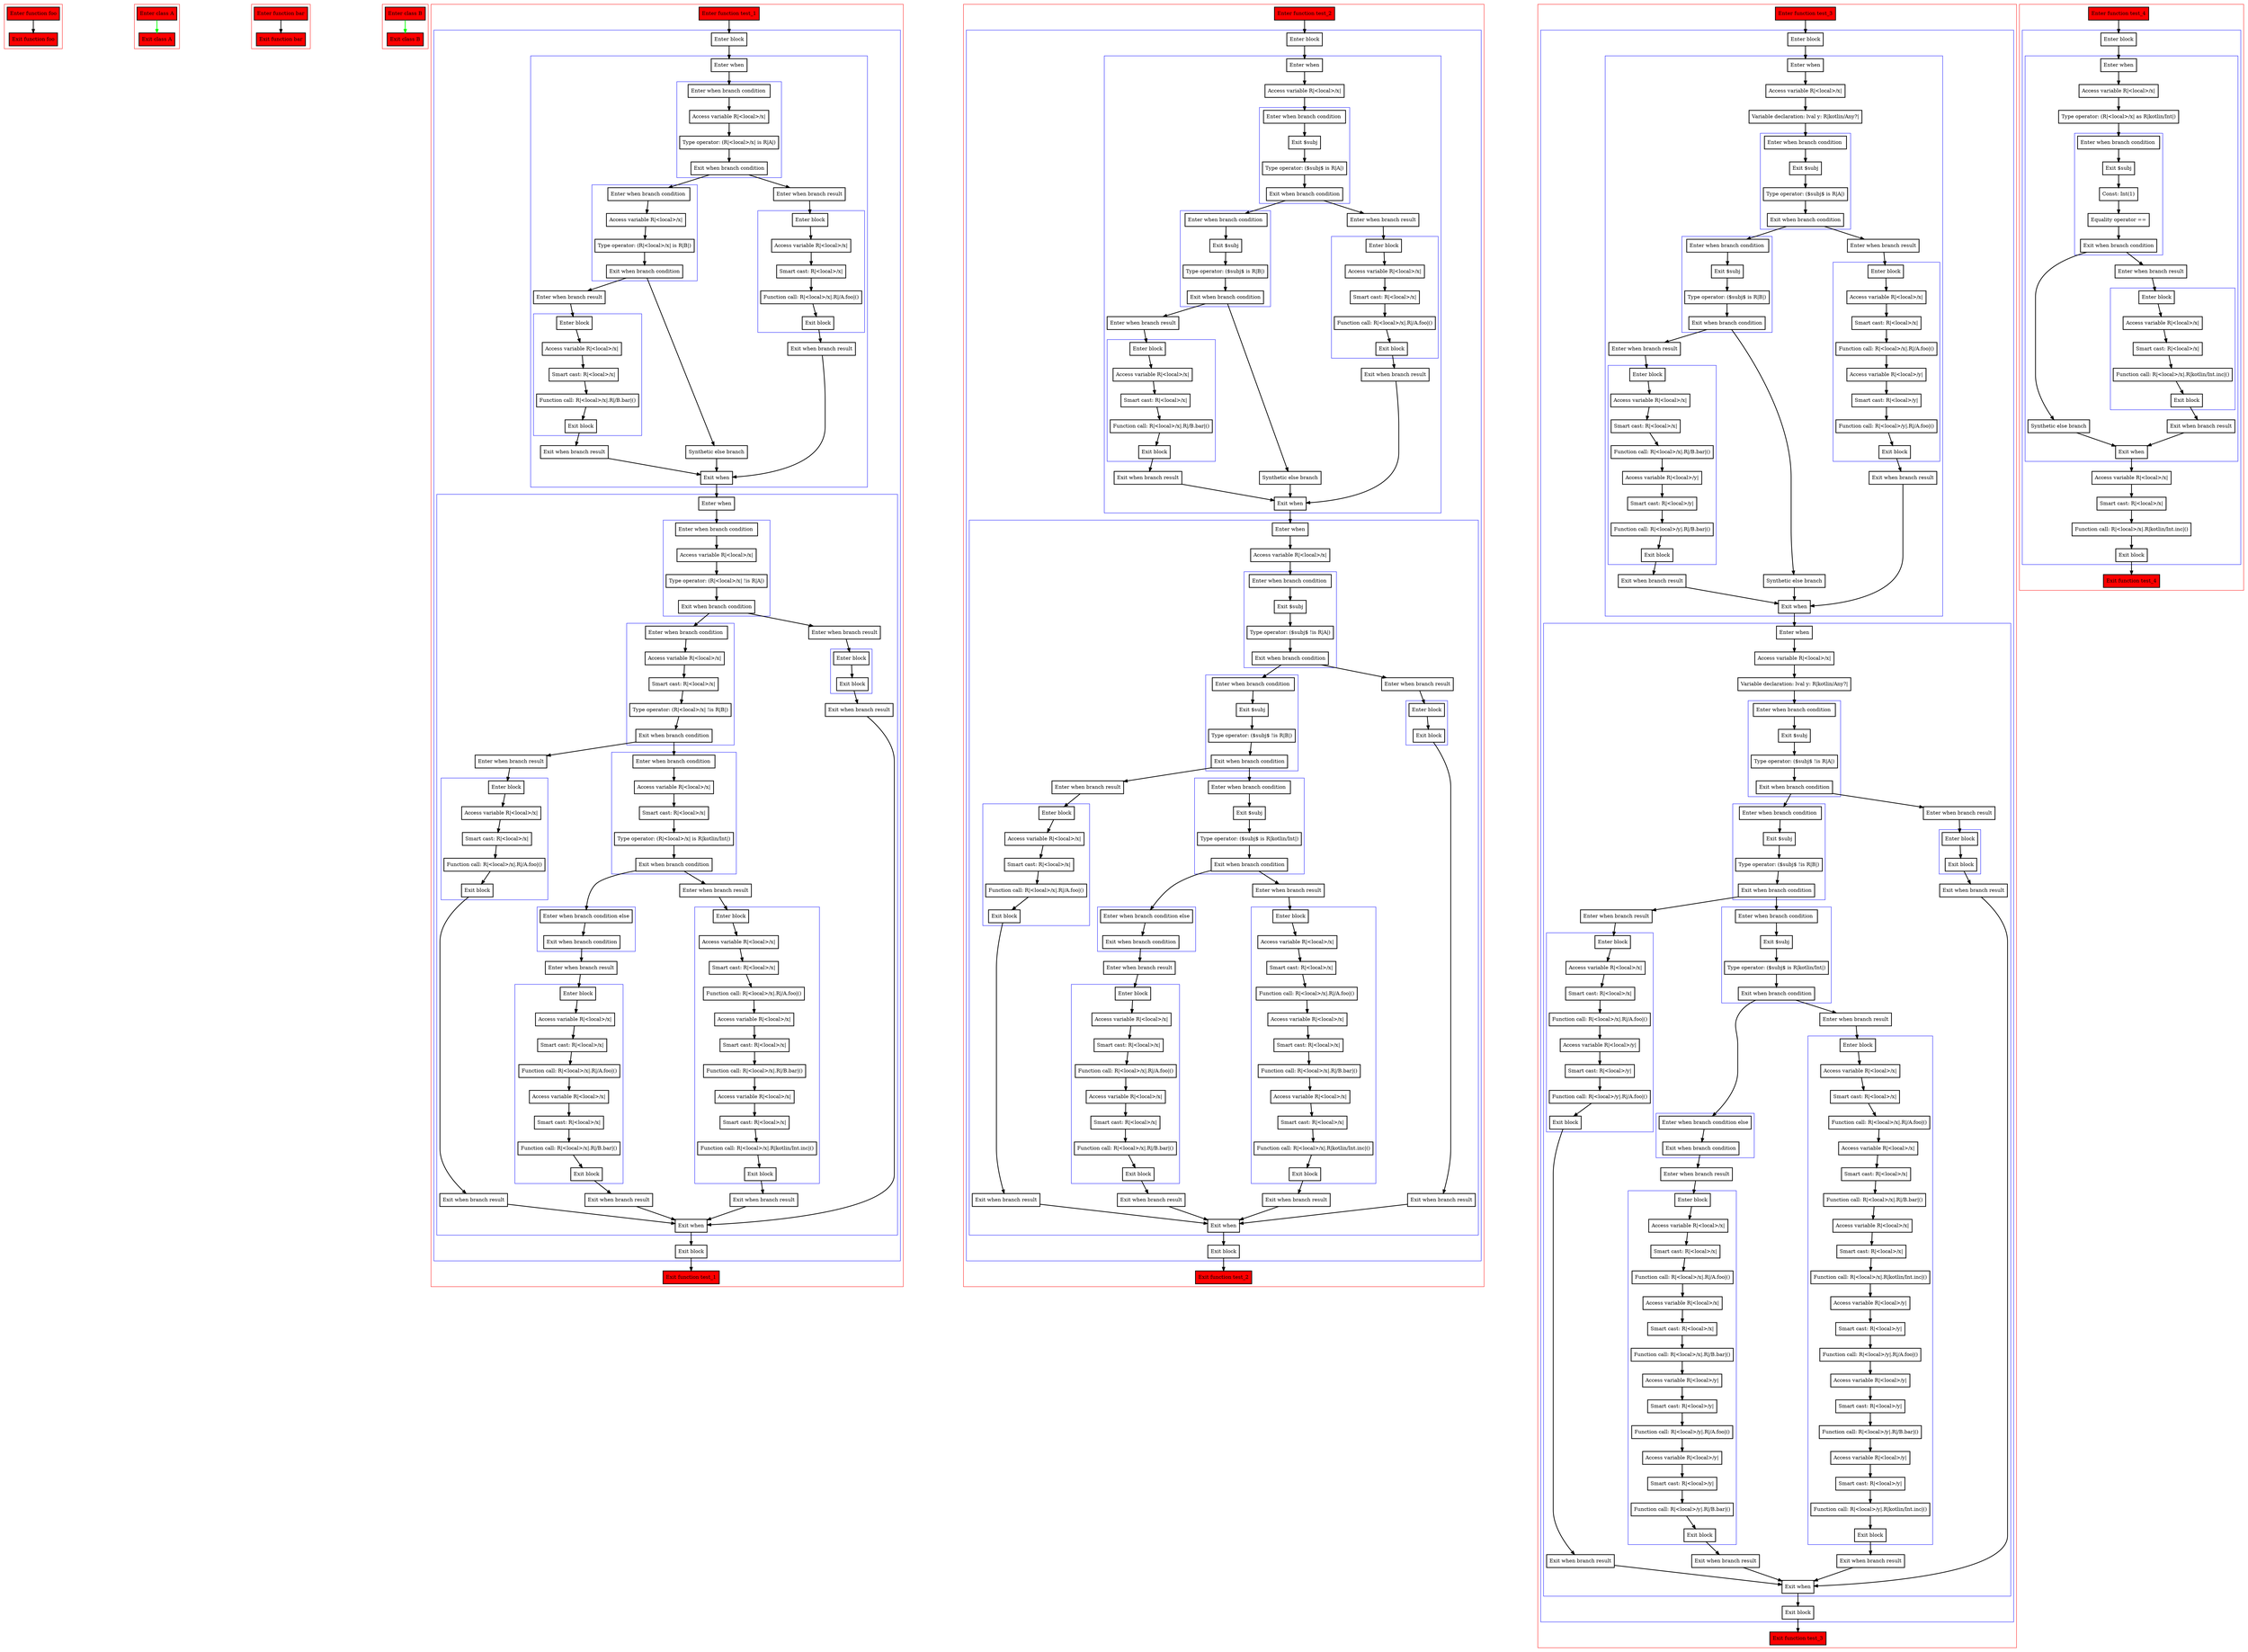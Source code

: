 digraph when_kt {
    graph [nodesep=3]
    node [shape=box penwidth=2]
    edge [penwidth=2]

    subgraph cluster_0 {
        color=red
        0 [label="Enter function foo" style="filled" fillcolor=red];
        1 [label="Exit function foo" style="filled" fillcolor=red];
    }
    0 -> {1};

    subgraph cluster_1 {
        color=red
        2 [label="Enter class A" style="filled" fillcolor=red];
        3 [label="Exit class A" style="filled" fillcolor=red];
    }
    2 -> {3} [color=green];

    subgraph cluster_2 {
        color=red
        4 [label="Enter function bar" style="filled" fillcolor=red];
        5 [label="Exit function bar" style="filled" fillcolor=red];
    }
    4 -> {5};

    subgraph cluster_3 {
        color=red
        6 [label="Enter class B" style="filled" fillcolor=red];
        7 [label="Exit class B" style="filled" fillcolor=red];
    }
    6 -> {7} [color=green];

    subgraph cluster_4 {
        color=red
        8 [label="Enter function test_1" style="filled" fillcolor=red];
        subgraph cluster_5 {
            color=blue
            9 [label="Enter block"];
            subgraph cluster_6 {
                color=blue
                10 [label="Enter when"];
                subgraph cluster_7 {
                    color=blue
                    11 [label="Enter when branch condition "];
                    12 [label="Access variable R|<local>/x|"];
                    13 [label="Type operator: (R|<local>/x| is R|A|)"];
                    14 [label="Exit when branch condition"];
                }
                subgraph cluster_8 {
                    color=blue
                    15 [label="Enter when branch condition "];
                    16 [label="Access variable R|<local>/x|"];
                    17 [label="Type operator: (R|<local>/x| is R|B|)"];
                    18 [label="Exit when branch condition"];
                }
                19 [label="Synthetic else branch"];
                20 [label="Enter when branch result"];
                subgraph cluster_9 {
                    color=blue
                    21 [label="Enter block"];
                    22 [label="Access variable R|<local>/x|"];
                    23 [label="Smart cast: R|<local>/x|"];
                    24 [label="Function call: R|<local>/x|.R|/B.bar|()"];
                    25 [label="Exit block"];
                }
                26 [label="Exit when branch result"];
                27 [label="Enter when branch result"];
                subgraph cluster_10 {
                    color=blue
                    28 [label="Enter block"];
                    29 [label="Access variable R|<local>/x|"];
                    30 [label="Smart cast: R|<local>/x|"];
                    31 [label="Function call: R|<local>/x|.R|/A.foo|()"];
                    32 [label="Exit block"];
                }
                33 [label="Exit when branch result"];
                34 [label="Exit when"];
            }
            subgraph cluster_11 {
                color=blue
                35 [label="Enter when"];
                subgraph cluster_12 {
                    color=blue
                    36 [label="Enter when branch condition "];
                    37 [label="Access variable R|<local>/x|"];
                    38 [label="Type operator: (R|<local>/x| !is R|A|)"];
                    39 [label="Exit when branch condition"];
                }
                subgraph cluster_13 {
                    color=blue
                    40 [label="Enter when branch condition "];
                    41 [label="Access variable R|<local>/x|"];
                    42 [label="Smart cast: R|<local>/x|"];
                    43 [label="Type operator: (R|<local>/x| !is R|B|)"];
                    44 [label="Exit when branch condition"];
                }
                subgraph cluster_14 {
                    color=blue
                    45 [label="Enter when branch condition "];
                    46 [label="Access variable R|<local>/x|"];
                    47 [label="Smart cast: R|<local>/x|"];
                    48 [label="Type operator: (R|<local>/x| is R|kotlin/Int|)"];
                    49 [label="Exit when branch condition"];
                }
                subgraph cluster_15 {
                    color=blue
                    50 [label="Enter when branch condition else"];
                    51 [label="Exit when branch condition"];
                }
                52 [label="Enter when branch result"];
                subgraph cluster_16 {
                    color=blue
                    53 [label="Enter block"];
                    54 [label="Access variable R|<local>/x|"];
                    55 [label="Smart cast: R|<local>/x|"];
                    56 [label="Function call: R|<local>/x|.R|/A.foo|()"];
                    57 [label="Access variable R|<local>/x|"];
                    58 [label="Smart cast: R|<local>/x|"];
                    59 [label="Function call: R|<local>/x|.R|/B.bar|()"];
                    60 [label="Exit block"];
                }
                61 [label="Exit when branch result"];
                62 [label="Enter when branch result"];
                subgraph cluster_17 {
                    color=blue
                    63 [label="Enter block"];
                    64 [label="Access variable R|<local>/x|"];
                    65 [label="Smart cast: R|<local>/x|"];
                    66 [label="Function call: R|<local>/x|.R|/A.foo|()"];
                    67 [label="Access variable R|<local>/x|"];
                    68 [label="Smart cast: R|<local>/x|"];
                    69 [label="Function call: R|<local>/x|.R|/B.bar|()"];
                    70 [label="Access variable R|<local>/x|"];
                    71 [label="Smart cast: R|<local>/x|"];
                    72 [label="Function call: R|<local>/x|.R|kotlin/Int.inc|()"];
                    73 [label="Exit block"];
                }
                74 [label="Exit when branch result"];
                75 [label="Enter when branch result"];
                subgraph cluster_18 {
                    color=blue
                    76 [label="Enter block"];
                    77 [label="Access variable R|<local>/x|"];
                    78 [label="Smart cast: R|<local>/x|"];
                    79 [label="Function call: R|<local>/x|.R|/A.foo|()"];
                    80 [label="Exit block"];
                }
                81 [label="Exit when branch result"];
                82 [label="Enter when branch result"];
                subgraph cluster_19 {
                    color=blue
                    83 [label="Enter block"];
                    84 [label="Exit block"];
                }
                85 [label="Exit when branch result"];
                86 [label="Exit when"];
            }
            87 [label="Exit block"];
        }
        88 [label="Exit function test_1" style="filled" fillcolor=red];
    }
    8 -> {9};
    9 -> {10};
    10 -> {11};
    11 -> {12};
    12 -> {13};
    13 -> {14};
    14 -> {27 15};
    15 -> {16};
    16 -> {17};
    17 -> {18};
    18 -> {20 19};
    19 -> {34};
    20 -> {21};
    21 -> {22};
    22 -> {23};
    23 -> {24};
    24 -> {25};
    25 -> {26};
    26 -> {34};
    27 -> {28};
    28 -> {29};
    29 -> {30};
    30 -> {31};
    31 -> {32};
    32 -> {33};
    33 -> {34};
    34 -> {35};
    35 -> {36};
    36 -> {37};
    37 -> {38};
    38 -> {39};
    39 -> {82 40};
    40 -> {41};
    41 -> {42};
    42 -> {43};
    43 -> {44};
    44 -> {75 45};
    45 -> {46};
    46 -> {47};
    47 -> {48};
    48 -> {49};
    49 -> {62 50};
    50 -> {51};
    51 -> {52};
    52 -> {53};
    53 -> {54};
    54 -> {55};
    55 -> {56};
    56 -> {57};
    57 -> {58};
    58 -> {59};
    59 -> {60};
    60 -> {61};
    61 -> {86};
    62 -> {63};
    63 -> {64};
    64 -> {65};
    65 -> {66};
    66 -> {67};
    67 -> {68};
    68 -> {69};
    69 -> {70};
    70 -> {71};
    71 -> {72};
    72 -> {73};
    73 -> {74};
    74 -> {86};
    75 -> {76};
    76 -> {77};
    77 -> {78};
    78 -> {79};
    79 -> {80};
    80 -> {81};
    81 -> {86};
    82 -> {83};
    83 -> {84};
    84 -> {85};
    85 -> {86};
    86 -> {87};
    87 -> {88};

    subgraph cluster_20 {
        color=red
        89 [label="Enter function test_2" style="filled" fillcolor=red];
        subgraph cluster_21 {
            color=blue
            90 [label="Enter block"];
            subgraph cluster_22 {
                color=blue
                91 [label="Enter when"];
                92 [label="Access variable R|<local>/x|"];
                subgraph cluster_23 {
                    color=blue
                    93 [label="Enter when branch condition "];
                    94 [label="Exit $subj"];
                    95 [label="Type operator: ($subj$ is R|A|)"];
                    96 [label="Exit when branch condition"];
                }
                subgraph cluster_24 {
                    color=blue
                    97 [label="Enter when branch condition "];
                    98 [label="Exit $subj"];
                    99 [label="Type operator: ($subj$ is R|B|)"];
                    100 [label="Exit when branch condition"];
                }
                101 [label="Synthetic else branch"];
                102 [label="Enter when branch result"];
                subgraph cluster_25 {
                    color=blue
                    103 [label="Enter block"];
                    104 [label="Access variable R|<local>/x|"];
                    105 [label="Smart cast: R|<local>/x|"];
                    106 [label="Function call: R|<local>/x|.R|/B.bar|()"];
                    107 [label="Exit block"];
                }
                108 [label="Exit when branch result"];
                109 [label="Enter when branch result"];
                subgraph cluster_26 {
                    color=blue
                    110 [label="Enter block"];
                    111 [label="Access variable R|<local>/x|"];
                    112 [label="Smart cast: R|<local>/x|"];
                    113 [label="Function call: R|<local>/x|.R|/A.foo|()"];
                    114 [label="Exit block"];
                }
                115 [label="Exit when branch result"];
                116 [label="Exit when"];
            }
            subgraph cluster_27 {
                color=blue
                117 [label="Enter when"];
                118 [label="Access variable R|<local>/x|"];
                subgraph cluster_28 {
                    color=blue
                    119 [label="Enter when branch condition "];
                    120 [label="Exit $subj"];
                    121 [label="Type operator: ($subj$ !is R|A|)"];
                    122 [label="Exit when branch condition"];
                }
                subgraph cluster_29 {
                    color=blue
                    123 [label="Enter when branch condition "];
                    124 [label="Exit $subj"];
                    125 [label="Type operator: ($subj$ !is R|B|)"];
                    126 [label="Exit when branch condition"];
                }
                subgraph cluster_30 {
                    color=blue
                    127 [label="Enter when branch condition "];
                    128 [label="Exit $subj"];
                    129 [label="Type operator: ($subj$ is R|kotlin/Int|)"];
                    130 [label="Exit when branch condition"];
                }
                subgraph cluster_31 {
                    color=blue
                    131 [label="Enter when branch condition else"];
                    132 [label="Exit when branch condition"];
                }
                133 [label="Enter when branch result"];
                subgraph cluster_32 {
                    color=blue
                    134 [label="Enter block"];
                    135 [label="Access variable R|<local>/x|"];
                    136 [label="Smart cast: R|<local>/x|"];
                    137 [label="Function call: R|<local>/x|.R|/A.foo|()"];
                    138 [label="Access variable R|<local>/x|"];
                    139 [label="Smart cast: R|<local>/x|"];
                    140 [label="Function call: R|<local>/x|.R|/B.bar|()"];
                    141 [label="Exit block"];
                }
                142 [label="Exit when branch result"];
                143 [label="Enter when branch result"];
                subgraph cluster_33 {
                    color=blue
                    144 [label="Enter block"];
                    145 [label="Access variable R|<local>/x|"];
                    146 [label="Smart cast: R|<local>/x|"];
                    147 [label="Function call: R|<local>/x|.R|/A.foo|()"];
                    148 [label="Access variable R|<local>/x|"];
                    149 [label="Smart cast: R|<local>/x|"];
                    150 [label="Function call: R|<local>/x|.R|/B.bar|()"];
                    151 [label="Access variable R|<local>/x|"];
                    152 [label="Smart cast: R|<local>/x|"];
                    153 [label="Function call: R|<local>/x|.R|kotlin/Int.inc|()"];
                    154 [label="Exit block"];
                }
                155 [label="Exit when branch result"];
                156 [label="Enter when branch result"];
                subgraph cluster_34 {
                    color=blue
                    157 [label="Enter block"];
                    158 [label="Access variable R|<local>/x|"];
                    159 [label="Smart cast: R|<local>/x|"];
                    160 [label="Function call: R|<local>/x|.R|/A.foo|()"];
                    161 [label="Exit block"];
                }
                162 [label="Exit when branch result"];
                163 [label="Enter when branch result"];
                subgraph cluster_35 {
                    color=blue
                    164 [label="Enter block"];
                    165 [label="Exit block"];
                }
                166 [label="Exit when branch result"];
                167 [label="Exit when"];
            }
            168 [label="Exit block"];
        }
        169 [label="Exit function test_2" style="filled" fillcolor=red];
    }
    89 -> {90};
    90 -> {91};
    91 -> {92};
    92 -> {93};
    93 -> {94};
    94 -> {95};
    95 -> {96};
    96 -> {109 97};
    97 -> {98};
    98 -> {99};
    99 -> {100};
    100 -> {102 101};
    101 -> {116};
    102 -> {103};
    103 -> {104};
    104 -> {105};
    105 -> {106};
    106 -> {107};
    107 -> {108};
    108 -> {116};
    109 -> {110};
    110 -> {111};
    111 -> {112};
    112 -> {113};
    113 -> {114};
    114 -> {115};
    115 -> {116};
    116 -> {117};
    117 -> {118};
    118 -> {119};
    119 -> {120};
    120 -> {121};
    121 -> {122};
    122 -> {163 123};
    123 -> {124};
    124 -> {125};
    125 -> {126};
    126 -> {156 127};
    127 -> {128};
    128 -> {129};
    129 -> {130};
    130 -> {143 131};
    131 -> {132};
    132 -> {133};
    133 -> {134};
    134 -> {135};
    135 -> {136};
    136 -> {137};
    137 -> {138};
    138 -> {139};
    139 -> {140};
    140 -> {141};
    141 -> {142};
    142 -> {167};
    143 -> {144};
    144 -> {145};
    145 -> {146};
    146 -> {147};
    147 -> {148};
    148 -> {149};
    149 -> {150};
    150 -> {151};
    151 -> {152};
    152 -> {153};
    153 -> {154};
    154 -> {155};
    155 -> {167};
    156 -> {157};
    157 -> {158};
    158 -> {159};
    159 -> {160};
    160 -> {161};
    161 -> {162};
    162 -> {167};
    163 -> {164};
    164 -> {165};
    165 -> {166};
    166 -> {167};
    167 -> {168};
    168 -> {169};

    subgraph cluster_36 {
        color=red
        170 [label="Enter function test_3" style="filled" fillcolor=red];
        subgraph cluster_37 {
            color=blue
            171 [label="Enter block"];
            subgraph cluster_38 {
                color=blue
                172 [label="Enter when"];
                173 [label="Access variable R|<local>/x|"];
                174 [label="Variable declaration: lval y: R|kotlin/Any?|"];
                subgraph cluster_39 {
                    color=blue
                    175 [label="Enter when branch condition "];
                    176 [label="Exit $subj"];
                    177 [label="Type operator: ($subj$ is R|A|)"];
                    178 [label="Exit when branch condition"];
                }
                subgraph cluster_40 {
                    color=blue
                    179 [label="Enter when branch condition "];
                    180 [label="Exit $subj"];
                    181 [label="Type operator: ($subj$ is R|B|)"];
                    182 [label="Exit when branch condition"];
                }
                183 [label="Synthetic else branch"];
                184 [label="Enter when branch result"];
                subgraph cluster_41 {
                    color=blue
                    185 [label="Enter block"];
                    186 [label="Access variable R|<local>/x|"];
                    187 [label="Smart cast: R|<local>/x|"];
                    188 [label="Function call: R|<local>/x|.R|/B.bar|()"];
                    189 [label="Access variable R|<local>/y|"];
                    190 [label="Smart cast: R|<local>/y|"];
                    191 [label="Function call: R|<local>/y|.R|/B.bar|()"];
                    192 [label="Exit block"];
                }
                193 [label="Exit when branch result"];
                194 [label="Enter when branch result"];
                subgraph cluster_42 {
                    color=blue
                    195 [label="Enter block"];
                    196 [label="Access variable R|<local>/x|"];
                    197 [label="Smart cast: R|<local>/x|"];
                    198 [label="Function call: R|<local>/x|.R|/A.foo|()"];
                    199 [label="Access variable R|<local>/y|"];
                    200 [label="Smart cast: R|<local>/y|"];
                    201 [label="Function call: R|<local>/y|.R|/A.foo|()"];
                    202 [label="Exit block"];
                }
                203 [label="Exit when branch result"];
                204 [label="Exit when"];
            }
            subgraph cluster_43 {
                color=blue
                205 [label="Enter when"];
                206 [label="Access variable R|<local>/x|"];
                207 [label="Variable declaration: lval y: R|kotlin/Any?|"];
                subgraph cluster_44 {
                    color=blue
                    208 [label="Enter when branch condition "];
                    209 [label="Exit $subj"];
                    210 [label="Type operator: ($subj$ !is R|A|)"];
                    211 [label="Exit when branch condition"];
                }
                subgraph cluster_45 {
                    color=blue
                    212 [label="Enter when branch condition "];
                    213 [label="Exit $subj"];
                    214 [label="Type operator: ($subj$ !is R|B|)"];
                    215 [label="Exit when branch condition"];
                }
                subgraph cluster_46 {
                    color=blue
                    216 [label="Enter when branch condition "];
                    217 [label="Exit $subj"];
                    218 [label="Type operator: ($subj$ is R|kotlin/Int|)"];
                    219 [label="Exit when branch condition"];
                }
                subgraph cluster_47 {
                    color=blue
                    220 [label="Enter when branch condition else"];
                    221 [label="Exit when branch condition"];
                }
                222 [label="Enter when branch result"];
                subgraph cluster_48 {
                    color=blue
                    223 [label="Enter block"];
                    224 [label="Access variable R|<local>/x|"];
                    225 [label="Smart cast: R|<local>/x|"];
                    226 [label="Function call: R|<local>/x|.R|/A.foo|()"];
                    227 [label="Access variable R|<local>/x|"];
                    228 [label="Smart cast: R|<local>/x|"];
                    229 [label="Function call: R|<local>/x|.R|/B.bar|()"];
                    230 [label="Access variable R|<local>/y|"];
                    231 [label="Smart cast: R|<local>/y|"];
                    232 [label="Function call: R|<local>/y|.R|/A.foo|()"];
                    233 [label="Access variable R|<local>/y|"];
                    234 [label="Smart cast: R|<local>/y|"];
                    235 [label="Function call: R|<local>/y|.R|/B.bar|()"];
                    236 [label="Exit block"];
                }
                237 [label="Exit when branch result"];
                238 [label="Enter when branch result"];
                subgraph cluster_49 {
                    color=blue
                    239 [label="Enter block"];
                    240 [label="Access variable R|<local>/x|"];
                    241 [label="Smart cast: R|<local>/x|"];
                    242 [label="Function call: R|<local>/x|.R|/A.foo|()"];
                    243 [label="Access variable R|<local>/x|"];
                    244 [label="Smart cast: R|<local>/x|"];
                    245 [label="Function call: R|<local>/x|.R|/B.bar|()"];
                    246 [label="Access variable R|<local>/x|"];
                    247 [label="Smart cast: R|<local>/x|"];
                    248 [label="Function call: R|<local>/x|.R|kotlin/Int.inc|()"];
                    249 [label="Access variable R|<local>/y|"];
                    250 [label="Smart cast: R|<local>/y|"];
                    251 [label="Function call: R|<local>/y|.R|/A.foo|()"];
                    252 [label="Access variable R|<local>/y|"];
                    253 [label="Smart cast: R|<local>/y|"];
                    254 [label="Function call: R|<local>/y|.R|/B.bar|()"];
                    255 [label="Access variable R|<local>/y|"];
                    256 [label="Smart cast: R|<local>/y|"];
                    257 [label="Function call: R|<local>/y|.R|kotlin/Int.inc|()"];
                    258 [label="Exit block"];
                }
                259 [label="Exit when branch result"];
                260 [label="Enter when branch result"];
                subgraph cluster_50 {
                    color=blue
                    261 [label="Enter block"];
                    262 [label="Access variable R|<local>/x|"];
                    263 [label="Smart cast: R|<local>/x|"];
                    264 [label="Function call: R|<local>/x|.R|/A.foo|()"];
                    265 [label="Access variable R|<local>/y|"];
                    266 [label="Smart cast: R|<local>/y|"];
                    267 [label="Function call: R|<local>/y|.R|/A.foo|()"];
                    268 [label="Exit block"];
                }
                269 [label="Exit when branch result"];
                270 [label="Enter when branch result"];
                subgraph cluster_51 {
                    color=blue
                    271 [label="Enter block"];
                    272 [label="Exit block"];
                }
                273 [label="Exit when branch result"];
                274 [label="Exit when"];
            }
            275 [label="Exit block"];
        }
        276 [label="Exit function test_3" style="filled" fillcolor=red];
    }
    170 -> {171};
    171 -> {172};
    172 -> {173};
    173 -> {174};
    174 -> {175};
    175 -> {176};
    176 -> {177};
    177 -> {178};
    178 -> {194 179};
    179 -> {180};
    180 -> {181};
    181 -> {182};
    182 -> {184 183};
    183 -> {204};
    184 -> {185};
    185 -> {186};
    186 -> {187};
    187 -> {188};
    188 -> {189};
    189 -> {190};
    190 -> {191};
    191 -> {192};
    192 -> {193};
    193 -> {204};
    194 -> {195};
    195 -> {196};
    196 -> {197};
    197 -> {198};
    198 -> {199};
    199 -> {200};
    200 -> {201};
    201 -> {202};
    202 -> {203};
    203 -> {204};
    204 -> {205};
    205 -> {206};
    206 -> {207};
    207 -> {208};
    208 -> {209};
    209 -> {210};
    210 -> {211};
    211 -> {270 212};
    212 -> {213};
    213 -> {214};
    214 -> {215};
    215 -> {260 216};
    216 -> {217};
    217 -> {218};
    218 -> {219};
    219 -> {238 220};
    220 -> {221};
    221 -> {222};
    222 -> {223};
    223 -> {224};
    224 -> {225};
    225 -> {226};
    226 -> {227};
    227 -> {228};
    228 -> {229};
    229 -> {230};
    230 -> {231};
    231 -> {232};
    232 -> {233};
    233 -> {234};
    234 -> {235};
    235 -> {236};
    236 -> {237};
    237 -> {274};
    238 -> {239};
    239 -> {240};
    240 -> {241};
    241 -> {242};
    242 -> {243};
    243 -> {244};
    244 -> {245};
    245 -> {246};
    246 -> {247};
    247 -> {248};
    248 -> {249};
    249 -> {250};
    250 -> {251};
    251 -> {252};
    252 -> {253};
    253 -> {254};
    254 -> {255};
    255 -> {256};
    256 -> {257};
    257 -> {258};
    258 -> {259};
    259 -> {274};
    260 -> {261};
    261 -> {262};
    262 -> {263};
    263 -> {264};
    264 -> {265};
    265 -> {266};
    266 -> {267};
    267 -> {268};
    268 -> {269};
    269 -> {274};
    270 -> {271};
    271 -> {272};
    272 -> {273};
    273 -> {274};
    274 -> {275};
    275 -> {276};

    subgraph cluster_52 {
        color=red
        277 [label="Enter function test_4" style="filled" fillcolor=red];
        subgraph cluster_53 {
            color=blue
            278 [label="Enter block"];
            subgraph cluster_54 {
                color=blue
                279 [label="Enter when"];
                280 [label="Access variable R|<local>/x|"];
                281 [label="Type operator: (R|<local>/x| as R|kotlin/Int|)"];
                subgraph cluster_55 {
                    color=blue
                    282 [label="Enter when branch condition "];
                    283 [label="Exit $subj"];
                    284 [label="Const: Int(1)"];
                    285 [label="Equality operator =="];
                    286 [label="Exit when branch condition"];
                }
                287 [label="Synthetic else branch"];
                288 [label="Enter when branch result"];
                subgraph cluster_56 {
                    color=blue
                    289 [label="Enter block"];
                    290 [label="Access variable R|<local>/x|"];
                    291 [label="Smart cast: R|<local>/x|"];
                    292 [label="Function call: R|<local>/x|.R|kotlin/Int.inc|()"];
                    293 [label="Exit block"];
                }
                294 [label="Exit when branch result"];
                295 [label="Exit when"];
            }
            296 [label="Access variable R|<local>/x|"];
            297 [label="Smart cast: R|<local>/x|"];
            298 [label="Function call: R|<local>/x|.R|kotlin/Int.inc|()"];
            299 [label="Exit block"];
        }
        300 [label="Exit function test_4" style="filled" fillcolor=red];
    }
    277 -> {278};
    278 -> {279};
    279 -> {280};
    280 -> {281};
    281 -> {282};
    282 -> {283};
    283 -> {284};
    284 -> {285};
    285 -> {286};
    286 -> {288 287};
    287 -> {295};
    288 -> {289};
    289 -> {290};
    290 -> {291};
    291 -> {292};
    292 -> {293};
    293 -> {294};
    294 -> {295};
    295 -> {296};
    296 -> {297};
    297 -> {298};
    298 -> {299};
    299 -> {300};

}
